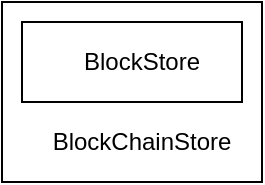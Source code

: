 <mxfile version="13.4.5" type="device"><diagram id="suwN3zLl_bGcdNbSwjM6" name="Page-1"><mxGraphModel dx="932" dy="600" grid="1" gridSize="10" guides="1" tooltips="1" connect="1" arrows="1" fold="1" page="1" pageScale="1" pageWidth="827" pageHeight="1169" math="0" shadow="0"><root><mxCell id="0"/><mxCell id="1" parent="0"/><mxCell id="iNYklSWuP9B7RqxeBPPk-4" value="" style="rounded=0;whiteSpace=wrap;html=1;" vertex="1" parent="1"><mxGeometry x="310" y="230" width="130" height="90" as="geometry"/></mxCell><mxCell id="iNYklSWuP9B7RqxeBPPk-2" value="" style="rounded=0;whiteSpace=wrap;html=1;" vertex="1" parent="1"><mxGeometry x="320" y="240" width="110" height="40" as="geometry"/></mxCell><mxCell id="iNYklSWuP9B7RqxeBPPk-3" value="BlockStore" style="text;html=1;strokeColor=none;fillColor=none;align=center;verticalAlign=middle;whiteSpace=wrap;rounded=0;" vertex="1" parent="1"><mxGeometry x="360" y="250" width="40" height="20" as="geometry"/></mxCell><mxCell id="iNYklSWuP9B7RqxeBPPk-5" value="BlockChainStore" style="text;html=1;strokeColor=none;fillColor=none;align=center;verticalAlign=middle;whiteSpace=wrap;rounded=0;" vertex="1" parent="1"><mxGeometry x="360" y="290" width="40" height="20" as="geometry"/></mxCell></root></mxGraphModel></diagram></mxfile>